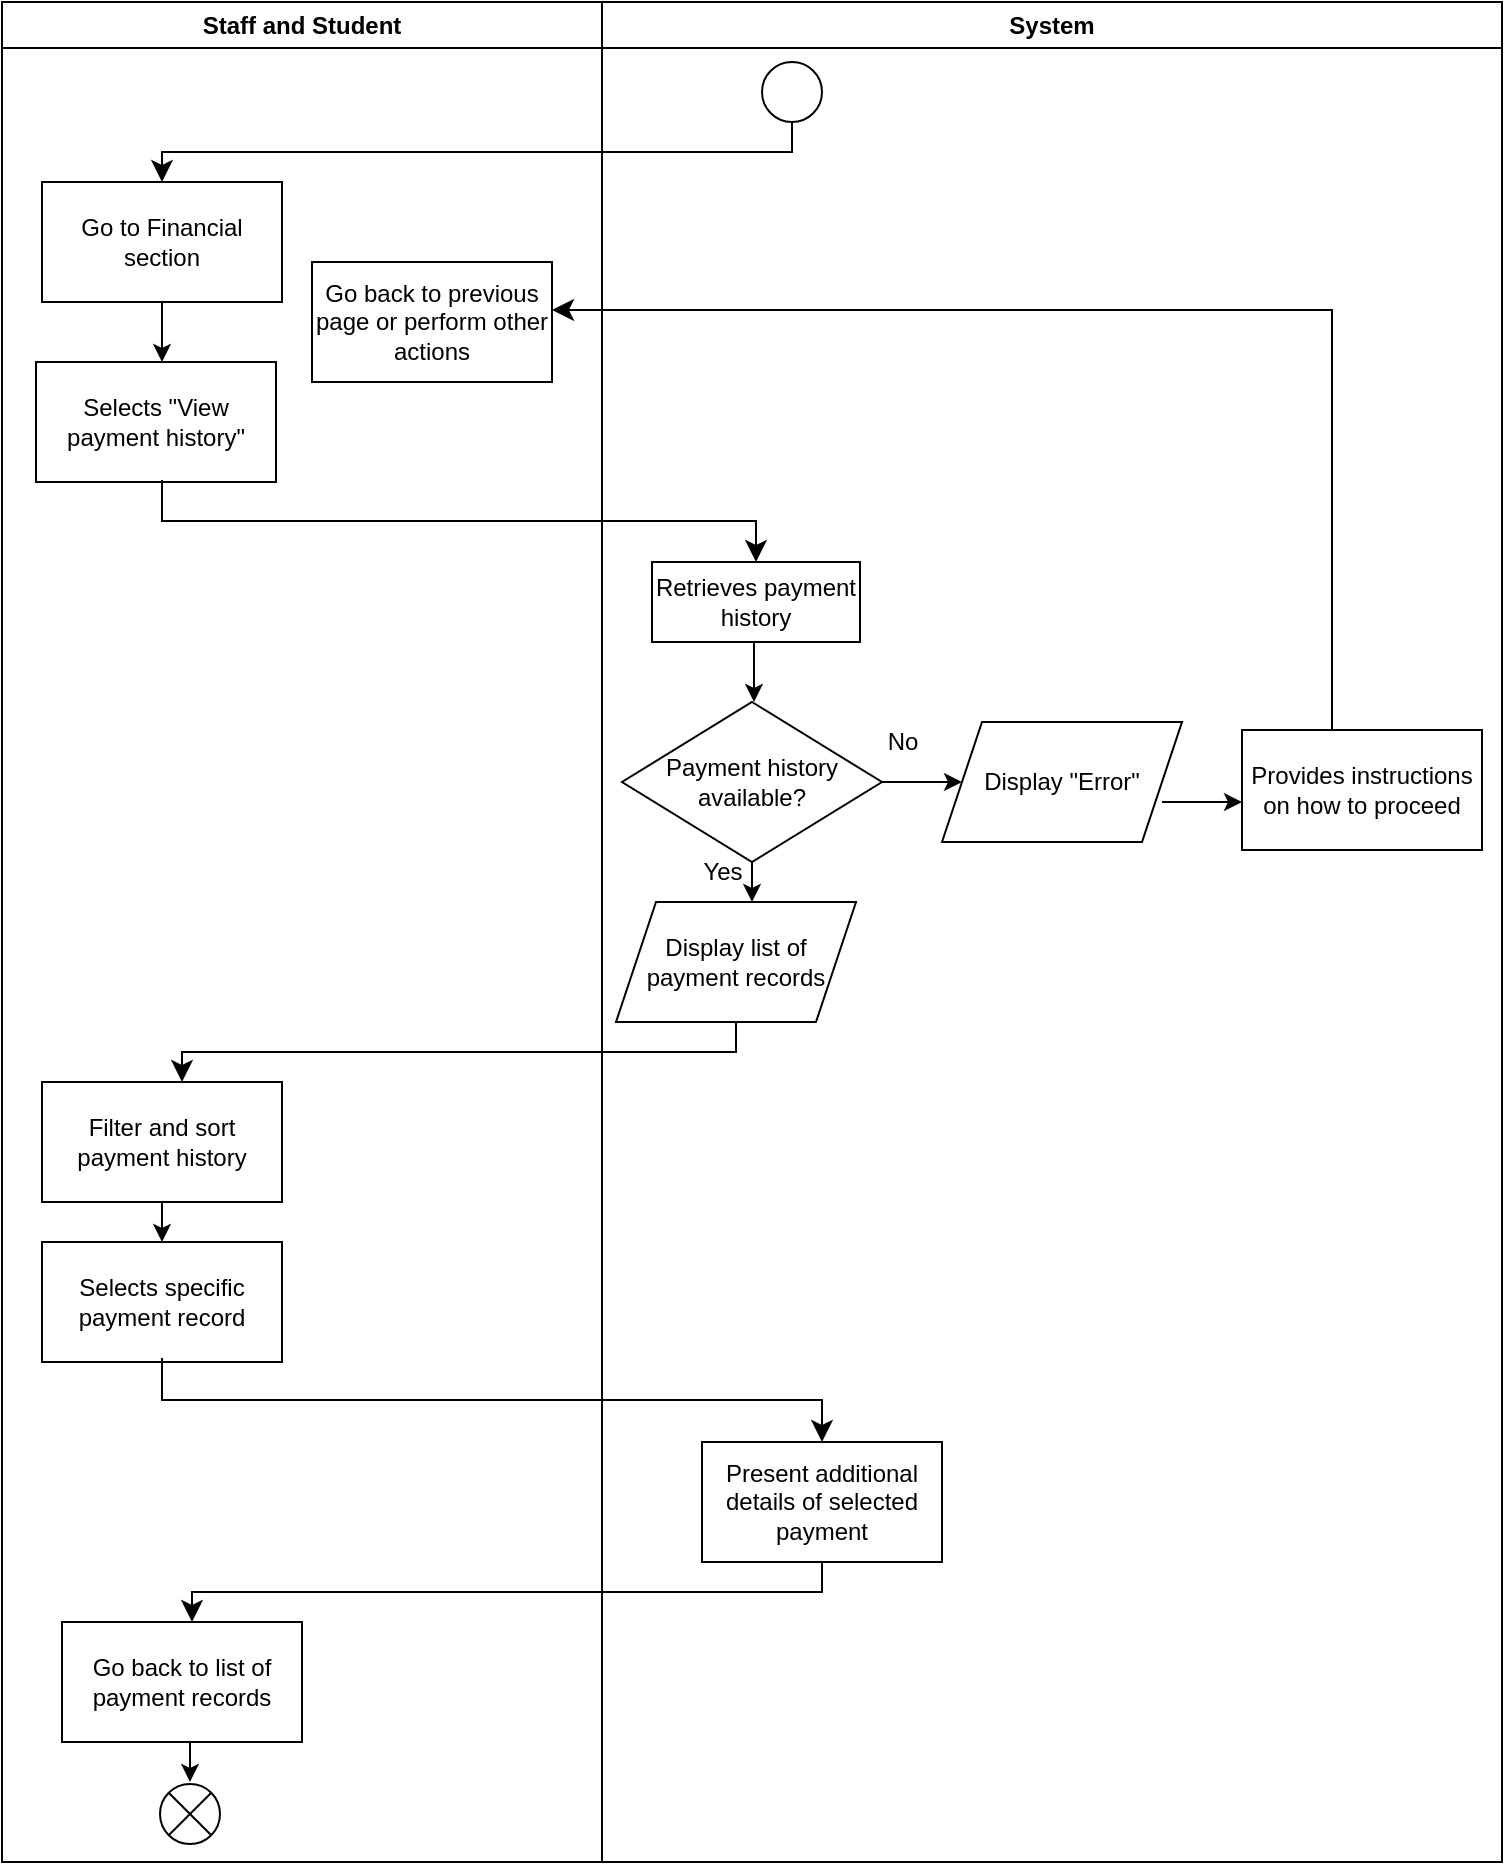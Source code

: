 <mxfile>
    <diagram id="plQvqBDGDkPlVeLrC6lX" name="Page-1">
        <mxGraphModel dx="1378" dy="725" grid="1" gridSize="10" guides="1" tooltips="1" connect="1" arrows="1" fold="1" page="1" pageScale="1" pageWidth="850" pageHeight="1100" math="0" shadow="0">
            <root>
                <mxCell id="0"/>
                <mxCell id="1" parent="0"/>
                <mxCell id="2" value="" style="ellipse;" parent="1" vertex="1">
                    <mxGeometry x="590" y="30" width="30" height="30" as="geometry"/>
                </mxCell>
                <mxCell id="3" value="" style="edgeStyle=elbowEdgeStyle;elbow=vertical;endArrow=classic;html=1;curved=0;rounded=0;endSize=8;startSize=8;" parent="1" edge="1">
                    <mxGeometry width="50" height="50" relative="1" as="geometry">
                        <mxPoint x="605" y="60" as="sourcePoint"/>
                        <mxPoint x="290" y="90" as="targetPoint"/>
                    </mxGeometry>
                </mxCell>
                <mxCell id="4" value="Go to Financial section" style="rounded=0;whiteSpace=wrap;html=1;" parent="1" vertex="1">
                    <mxGeometry x="230" y="90" width="120" height="60" as="geometry"/>
                </mxCell>
                <mxCell id="5" value="" style="endArrow=classic;html=1;" parent="1" edge="1">
                    <mxGeometry width="50" height="50" relative="1" as="geometry">
                        <mxPoint x="290" y="150" as="sourcePoint"/>
                        <mxPoint x="290" y="180" as="targetPoint"/>
                    </mxGeometry>
                </mxCell>
                <mxCell id="6" value="Selects &quot;View payment history&quot;" style="rounded=0;whiteSpace=wrap;html=1;" parent="1" vertex="1">
                    <mxGeometry x="227" y="180" width="120" height="60" as="geometry"/>
                </mxCell>
                <mxCell id="7" value="" style="edgeStyle=elbowEdgeStyle;elbow=vertical;endArrow=classic;html=1;curved=0;rounded=0;endSize=8;startSize=8;entryX=0.5;entryY=0;entryDx=0;entryDy=0;" parent="1" edge="1" target="8">
                    <mxGeometry width="50" height="50" relative="1" as="geometry">
                        <mxPoint x="290" y="239" as="sourcePoint"/>
                        <mxPoint x="610" y="260" as="targetPoint"/>
                    </mxGeometry>
                </mxCell>
                <mxCell id="8" value="Retrieves payment history" style="rounded=0;whiteSpace=wrap;html=1;" parent="1" vertex="1">
                    <mxGeometry x="535" y="280" width="104" height="40" as="geometry"/>
                </mxCell>
                <mxCell id="9" value="" style="endArrow=classic;html=1;" parent="1" edge="1">
                    <mxGeometry width="50" height="50" relative="1" as="geometry">
                        <mxPoint x="586" y="320" as="sourcePoint"/>
                        <mxPoint x="586" y="350" as="targetPoint"/>
                    </mxGeometry>
                </mxCell>
                <mxCell id="10" value="Payment history available?" style="rhombus;whiteSpace=wrap;html=1;" parent="1" vertex="1">
                    <mxGeometry x="520" y="350" width="130" height="80" as="geometry"/>
                </mxCell>
                <mxCell id="11" value="" style="endArrow=classic;html=1;" parent="1" edge="1">
                    <mxGeometry width="50" height="50" relative="1" as="geometry">
                        <mxPoint x="585" y="430" as="sourcePoint"/>
                        <mxPoint x="585" y="450" as="targetPoint"/>
                    </mxGeometry>
                </mxCell>
                <mxCell id="12" value="Display list of payment records" style="shape=parallelogram;perimeter=parallelogramPerimeter;whiteSpace=wrap;html=1;fixedSize=1;" parent="1" vertex="1">
                    <mxGeometry x="517" y="450" width="120" height="60" as="geometry"/>
                </mxCell>
                <mxCell id="13" value="" style="edgeStyle=elbowEdgeStyle;elbow=vertical;endArrow=classic;html=1;curved=0;rounded=0;endSize=8;startSize=8;" parent="1" edge="1" source="12">
                    <mxGeometry width="50" height="50" relative="1" as="geometry">
                        <mxPoint x="615" y="510" as="sourcePoint"/>
                        <mxPoint x="300" y="540" as="targetPoint"/>
                    </mxGeometry>
                </mxCell>
                <mxCell id="14" value="Filter and sort payment history" style="rounded=0;whiteSpace=wrap;html=1;" parent="1" vertex="1">
                    <mxGeometry x="230" y="540" width="120" height="60" as="geometry"/>
                </mxCell>
                <mxCell id="15" value="" style="endArrow=classic;html=1;" parent="1" edge="1">
                    <mxGeometry width="50" height="50" relative="1" as="geometry">
                        <mxPoint x="290" y="600" as="sourcePoint"/>
                        <mxPoint x="290" y="620" as="targetPoint"/>
                    </mxGeometry>
                </mxCell>
                <mxCell id="16" value="Selects specific payment record" style="rounded=0;whiteSpace=wrap;html=1;" parent="1" vertex="1">
                    <mxGeometry x="230" y="620" width="120" height="60" as="geometry"/>
                </mxCell>
                <mxCell id="17" value="" style="edgeStyle=elbowEdgeStyle;elbow=vertical;endArrow=classic;html=1;curved=0;rounded=0;endSize=8;startSize=8;" parent="1" edge="1">
                    <mxGeometry width="50" height="50" relative="1" as="geometry">
                        <mxPoint x="290" y="678" as="sourcePoint"/>
                        <mxPoint x="620" y="720" as="targetPoint"/>
                    </mxGeometry>
                </mxCell>
                <mxCell id="18" value="Present additional details of selected payment" style="rounded=0;whiteSpace=wrap;html=1;" parent="1" vertex="1">
                    <mxGeometry x="560" y="720" width="120" height="60" as="geometry"/>
                </mxCell>
                <mxCell id="19" value="" style="edgeStyle=elbowEdgeStyle;elbow=vertical;endArrow=classic;html=1;curved=0;rounded=0;endSize=8;startSize=8;" parent="1" edge="1">
                    <mxGeometry width="50" height="50" relative="1" as="geometry">
                        <mxPoint x="620" y="780" as="sourcePoint"/>
                        <mxPoint x="305" y="810" as="targetPoint"/>
                    </mxGeometry>
                </mxCell>
                <mxCell id="20" value="Go back to list of payment records" style="rounded=0;whiteSpace=wrap;html=1;" parent="1" vertex="1">
                    <mxGeometry x="240" y="810" width="120" height="60" as="geometry"/>
                </mxCell>
                <mxCell id="21" value="" style="endArrow=classic;html=1;" parent="1" edge="1">
                    <mxGeometry width="50" height="50" relative="1" as="geometry">
                        <mxPoint x="304" y="870" as="sourcePoint"/>
                        <mxPoint x="304" y="890" as="targetPoint"/>
                    </mxGeometry>
                </mxCell>
                <mxCell id="22" value="" style="shape=sumEllipse;perimeter=ellipsePerimeter;whiteSpace=wrap;html=1;backgroundOutline=1;" parent="1" vertex="1">
                    <mxGeometry x="289" y="891" width="30" height="30" as="geometry"/>
                </mxCell>
                <mxCell id="24" value="" style="endArrow=classic;html=1;" parent="1" edge="1">
                    <mxGeometry width="50" height="50" relative="1" as="geometry">
                        <mxPoint x="650" y="390" as="sourcePoint"/>
                        <mxPoint x="690" y="390" as="targetPoint"/>
                    </mxGeometry>
                </mxCell>
                <mxCell id="25" value="Display &quot;Error&quot;" style="shape=parallelogram;perimeter=parallelogramPerimeter;whiteSpace=wrap;html=1;fixedSize=1;" parent="1" vertex="1">
                    <mxGeometry x="680" y="360" width="120" height="60" as="geometry"/>
                </mxCell>
                <mxCell id="26" value="No" style="text;html=1;align=center;verticalAlign=middle;resizable=0;points=[];autosize=1;strokeColor=none;fillColor=none;" parent="1" vertex="1">
                    <mxGeometry x="640" y="355" width="40" height="30" as="geometry"/>
                </mxCell>
                <mxCell id="27" value="" style="endArrow=classic;html=1;" parent="1" edge="1">
                    <mxGeometry width="50" height="50" relative="1" as="geometry">
                        <mxPoint x="790" y="400" as="sourcePoint"/>
                        <mxPoint x="830" y="400" as="targetPoint"/>
                    </mxGeometry>
                </mxCell>
                <mxCell id="28" value="Provides instructions on how to proceed" style="rounded=0;whiteSpace=wrap;html=1;" parent="1" vertex="1">
                    <mxGeometry x="830" y="364" width="120" height="60" as="geometry"/>
                </mxCell>
                <mxCell id="29" value="" style="edgeStyle=elbowEdgeStyle;elbow=vertical;endArrow=classic;html=1;curved=0;rounded=0;endSize=8;startSize=8;" parent="1" edge="1">
                    <mxGeometry width="50" height="50" relative="1" as="geometry">
                        <mxPoint x="875" y="364" as="sourcePoint"/>
                        <mxPoint x="485" y="154" as="targetPoint"/>
                        <Array as="points">
                            <mxPoint x="835" y="154"/>
                        </Array>
                    </mxGeometry>
                </mxCell>
                <mxCell id="31" value="Go back to previous page or perform other actions" style="rounded=0;whiteSpace=wrap;html=1;" parent="1" vertex="1">
                    <mxGeometry x="365" y="130" width="120" height="60" as="geometry"/>
                </mxCell>
                <mxCell id="32" value="Staff and Student" style="swimlane;whiteSpace=wrap;html=1;" parent="1" vertex="1">
                    <mxGeometry x="210" width="300" height="930" as="geometry"/>
                </mxCell>
                <mxCell id="33" value="System" style="swimlane;whiteSpace=wrap;html=1;" parent="1" vertex="1">
                    <mxGeometry x="510" width="450" height="930" as="geometry"/>
                </mxCell>
                <mxCell id="23" value="Yes" style="text;html=1;align=center;verticalAlign=middle;resizable=0;points=[];autosize=1;strokeColor=none;fillColor=none;" parent="33" vertex="1">
                    <mxGeometry x="40" y="420" width="40" height="30" as="geometry"/>
                </mxCell>
            </root>
        </mxGraphModel>
    </diagram>
</mxfile>
